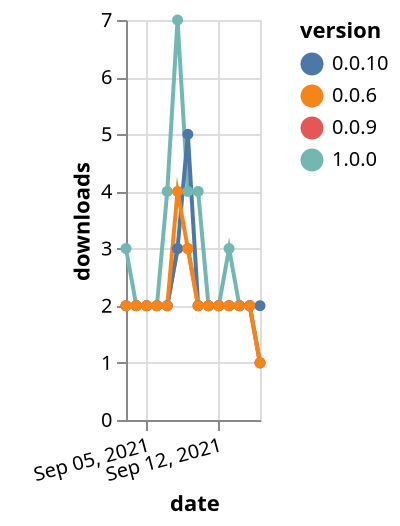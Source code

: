 {"$schema": "https://vega.github.io/schema/vega-lite/v5.json", "description": "A simple bar chart with embedded data.", "data": {"values": [{"date": "2021-09-03", "total": 698, "delta": 3, "version": "1.0.0"}, {"date": "2021-09-04", "total": 700, "delta": 2, "version": "1.0.0"}, {"date": "2021-09-05", "total": 702, "delta": 2, "version": "1.0.0"}, {"date": "2021-09-06", "total": 704, "delta": 2, "version": "1.0.0"}, {"date": "2021-09-07", "total": 708, "delta": 4, "version": "1.0.0"}, {"date": "2021-09-08", "total": 715, "delta": 7, "version": "1.0.0"}, {"date": "2021-09-09", "total": 719, "delta": 4, "version": "1.0.0"}, {"date": "2021-09-10", "total": 723, "delta": 4, "version": "1.0.0"}, {"date": "2021-09-11", "total": 725, "delta": 2, "version": "1.0.0"}, {"date": "2021-09-12", "total": 727, "delta": 2, "version": "1.0.0"}, {"date": "2021-09-13", "total": 730, "delta": 3, "version": "1.0.0"}, {"date": "2021-09-14", "total": 732, "delta": 2, "version": "1.0.0"}, {"date": "2021-09-15", "total": 734, "delta": 2, "version": "1.0.0"}, {"date": "2021-09-16", "total": 735, "delta": 1, "version": "1.0.0"}, {"date": "2021-09-03", "total": 2272, "delta": 2, "version": "0.0.9"}, {"date": "2021-09-04", "total": 2274, "delta": 2, "version": "0.0.9"}, {"date": "2021-09-05", "total": 2276, "delta": 2, "version": "0.0.9"}, {"date": "2021-09-06", "total": 2278, "delta": 2, "version": "0.0.9"}, {"date": "2021-09-07", "total": 2280, "delta": 2, "version": "0.0.9"}, {"date": "2021-09-08", "total": 2283, "delta": 3, "version": "0.0.9"}, {"date": "2021-09-09", "total": 2286, "delta": 3, "version": "0.0.9"}, {"date": "2021-09-10", "total": 2288, "delta": 2, "version": "0.0.9"}, {"date": "2021-09-11", "total": 2290, "delta": 2, "version": "0.0.9"}, {"date": "2021-09-12", "total": 2292, "delta": 2, "version": "0.0.9"}, {"date": "2021-09-13", "total": 2294, "delta": 2, "version": "0.0.9"}, {"date": "2021-09-14", "total": 2296, "delta": 2, "version": "0.0.9"}, {"date": "2021-09-15", "total": 2298, "delta": 2, "version": "0.0.9"}, {"date": "2021-09-16", "total": 2299, "delta": 1, "version": "0.0.9"}, {"date": "2021-09-03", "total": 1911, "delta": 2, "version": "0.0.10"}, {"date": "2021-09-04", "total": 1913, "delta": 2, "version": "0.0.10"}, {"date": "2021-09-05", "total": 1915, "delta": 2, "version": "0.0.10"}, {"date": "2021-09-06", "total": 1917, "delta": 2, "version": "0.0.10"}, {"date": "2021-09-07", "total": 1919, "delta": 2, "version": "0.0.10"}, {"date": "2021-09-08", "total": 1922, "delta": 3, "version": "0.0.10"}, {"date": "2021-09-09", "total": 1927, "delta": 5, "version": "0.0.10"}, {"date": "2021-09-10", "total": 1929, "delta": 2, "version": "0.0.10"}, {"date": "2021-09-11", "total": 1931, "delta": 2, "version": "0.0.10"}, {"date": "2021-09-12", "total": 1933, "delta": 2, "version": "0.0.10"}, {"date": "2021-09-13", "total": 1935, "delta": 2, "version": "0.0.10"}, {"date": "2021-09-14", "total": 1937, "delta": 2, "version": "0.0.10"}, {"date": "2021-09-15", "total": 1939, "delta": 2, "version": "0.0.10"}, {"date": "2021-09-16", "total": 1941, "delta": 2, "version": "0.0.10"}, {"date": "2021-09-03", "total": 2834, "delta": 2, "version": "0.0.6"}, {"date": "2021-09-04", "total": 2836, "delta": 2, "version": "0.0.6"}, {"date": "2021-09-05", "total": 2838, "delta": 2, "version": "0.0.6"}, {"date": "2021-09-06", "total": 2840, "delta": 2, "version": "0.0.6"}, {"date": "2021-09-07", "total": 2842, "delta": 2, "version": "0.0.6"}, {"date": "2021-09-08", "total": 2846, "delta": 4, "version": "0.0.6"}, {"date": "2021-09-09", "total": 2849, "delta": 3, "version": "0.0.6"}, {"date": "2021-09-10", "total": 2851, "delta": 2, "version": "0.0.6"}, {"date": "2021-09-11", "total": 2853, "delta": 2, "version": "0.0.6"}, {"date": "2021-09-12", "total": 2855, "delta": 2, "version": "0.0.6"}, {"date": "2021-09-13", "total": 2857, "delta": 2, "version": "0.0.6"}, {"date": "2021-09-14", "total": 2859, "delta": 2, "version": "0.0.6"}, {"date": "2021-09-15", "total": 2861, "delta": 2, "version": "0.0.6"}, {"date": "2021-09-16", "total": 2862, "delta": 1, "version": "0.0.6"}]}, "width": "container", "mark": {"type": "line", "point": {"filled": true}}, "encoding": {"x": {"field": "date", "type": "temporal", "timeUnit": "yearmonthdate", "title": "date", "axis": {"labelAngle": -15}}, "y": {"field": "delta", "type": "quantitative", "title": "downloads"}, "color": {"field": "version", "type": "nominal"}, "tooltip": {"field": "delta"}}}